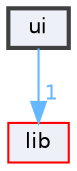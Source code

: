digraph "ui"
{
 // LATEX_PDF_SIZE
  bgcolor="transparent";
  edge [fontname=Helvetica,fontsize=10,labelfontname=Helvetica,labelfontsize=10];
  node [fontname=Helvetica,fontsize=10,shape=box,height=0.2,width=0.4];
  compound=true
  dir_1788f8309b1a812dcb800a185471cf6c [label="ui", fillcolor="#edf0f7", color="grey25", style="filled,bold", URL="dir_1788f8309b1a812dcb800a185471cf6c.html",tooltip=""];
  dir_97aefd0d527b934f1d99a682da8fe6a9 [label="lib", fillcolor="#edf0f7", color="red", style="filled", URL="dir_97aefd0d527b934f1d99a682da8fe6a9.html",tooltip=""];
  dir_1788f8309b1a812dcb800a185471cf6c->dir_97aefd0d527b934f1d99a682da8fe6a9 [headlabel="1", labeldistance=1.5 headhref="dir_000010_000004.html" color="steelblue1" fontcolor="steelblue1"];
}
